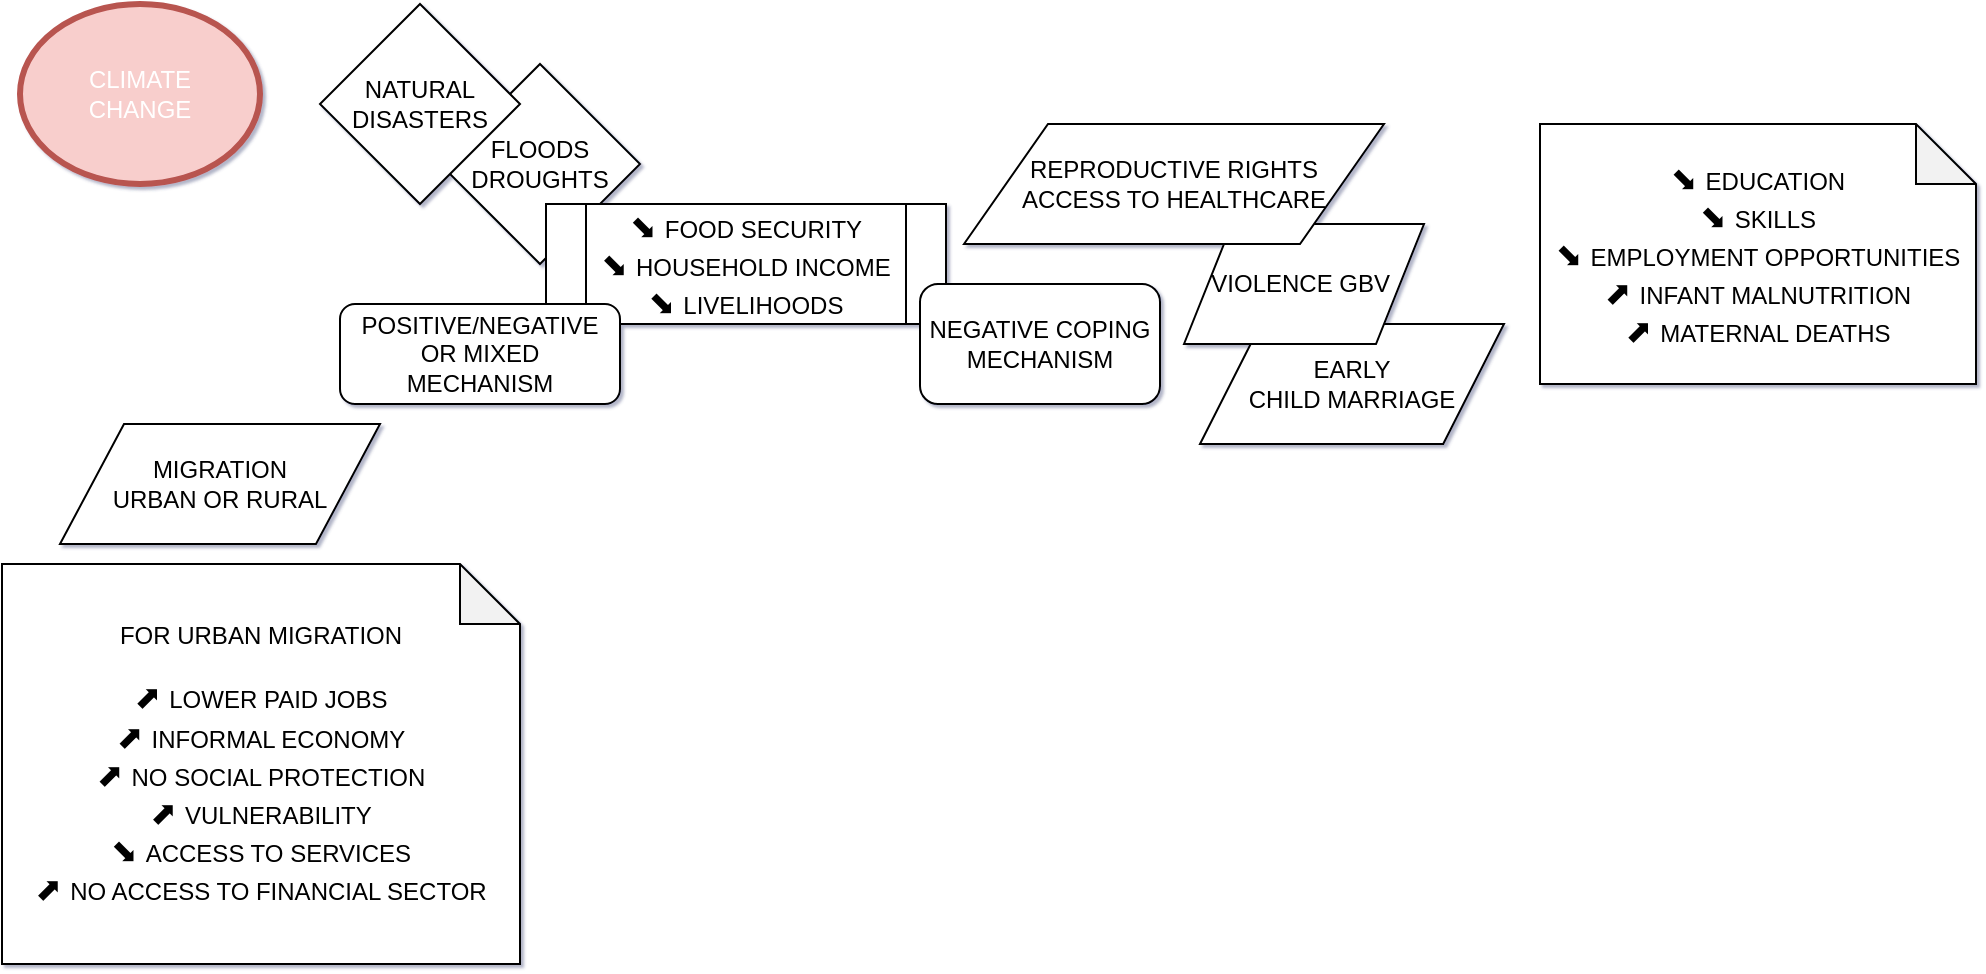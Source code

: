 <mxfile pages="1" version="11.2.4" type="github"><diagram id="MXgCGOP61cL0ZZhYfOxH" name="Page-1"><mxGraphModel dx="1422" dy="715" grid="1" gridSize="10" guides="1" tooltips="1" connect="1" arrows="1" fold="1" page="1" pageScale="1" pageWidth="827" pageHeight="1169" background="none" math="0" shadow="1"><root><mxCell id="0"/><mxCell id="1" parent="0"/><mxCell id="UucD02piExfavsBa_4tC-1" value="CLIMATE&lt;br&gt;CHANGE" style="ellipse;whiteSpace=wrap;html=1;fillColor=#f8cecc;strokeColor=#b85450;strokeWidth=3;fontColor=#FFFFFF;" parent="1" vertex="1"><mxGeometry x="20" y="20" width="120" height="90" as="geometry"/></mxCell><mxCell id="UucD02piExfavsBa_4tC-2" value="FLOODS&lt;br&gt;DROUGHTS" style="rhombus;whiteSpace=wrap;html=1;" parent="1" vertex="1"><mxGeometry x="230" y="50" width="100" height="100" as="geometry"/></mxCell><mxCell id="UucD02piExfavsBa_4tC-3" value="NATURAL&lt;br&gt;DISASTERS" style="rhombus;whiteSpace=wrap;html=1;" parent="1" vertex="1"><mxGeometry x="170" y="20" width="100" height="100" as="geometry"/></mxCell><mxCell id="UucD02piExfavsBa_4tC-4" value="&lt;span style=&quot;font-family: &amp;#34;segoe ui emoji&amp;#34; , &amp;#34;apple color emoji&amp;#34; , &amp;#34;noto color emoji&amp;#34;&quot;&gt;&lt;font style=&quot;font-size: 16px&quot;&gt;⬊&amp;nbsp;&lt;/font&gt;&lt;/span&gt;FOOD SECURITY&lt;br&gt;&lt;span style=&quot;font-family: &amp;#34;segoe ui emoji&amp;#34; , &amp;#34;apple color emoji&amp;#34; , &amp;#34;noto color emoji&amp;#34; ; font-size: 16px&quot;&gt;⬊&amp;nbsp;&lt;/span&gt;HOUSEHOLD INCOME&lt;br&gt;&lt;span style=&quot;font-family: &amp;#34;segoe ui emoji&amp;#34; , &amp;#34;apple color emoji&amp;#34; , &amp;#34;noto color emoji&amp;#34; ; font-size: 16px&quot;&gt;⬊&amp;nbsp;&lt;/span&gt;LIVELIHOODS" style="shape=process;whiteSpace=wrap;html=1;backgroundOutline=1;" parent="1" vertex="1"><mxGeometry x="283" y="120" width="200" height="60" as="geometry"/></mxCell><mxCell id="UucD02piExfavsBa_4tC-5" value="NEGATIVE COPING&lt;br/&gt;MECHANISM" style="rounded=1;whiteSpace=wrap;html=1;" parent="1" vertex="1"><mxGeometry x="470" y="160" width="120" height="60" as="geometry"/></mxCell><mxCell id="UucD02piExfavsBa_4tC-6" value="EARLY&lt;br/&gt;CHILD MARRIAGE" style="shape=parallelogram;perimeter=parallelogramPerimeter;whiteSpace=wrap;html=1;" parent="1" vertex="1"><mxGeometry x="610" y="180" width="152" height="60" as="geometry"/></mxCell><mxCell id="UucD02piExfavsBa_4tC-7" value="VIOLENCE GBV&amp;nbsp;" style="shape=parallelogram;perimeter=parallelogramPerimeter;whiteSpace=wrap;html=1;" parent="1" vertex="1"><mxGeometry x="602" y="130" width="120" height="60" as="geometry"/></mxCell><mxCell id="fu2-DmXrUtbCSdYYjydA-2" value="&lt;span style=&quot;text-align: left ; white-space: nowrap&quot;&gt;REPRODUCTIVE RIGHTS&lt;/span&gt;&lt;br style=&quot;text-align: left ; white-space: nowrap&quot;&gt;&lt;span style=&quot;text-align: left ; white-space: nowrap&quot;&gt;ACCESS TO HEALTHCARE&lt;/span&gt;" style="shape=parallelogram;perimeter=parallelogramPerimeter;whiteSpace=wrap;html=1;" parent="1" vertex="1"><mxGeometry x="492" y="80" width="210" height="60" as="geometry"/></mxCell><mxCell id="fu2-DmXrUtbCSdYYjydA-3" value="&lt;span style=&quot;font-family: &amp;#34;segoe ui emoji&amp;#34; , &amp;#34;apple color emoji&amp;#34; , &amp;#34;noto color emoji&amp;#34; ; font-size: 16px&quot;&gt;⬊&amp;nbsp;&lt;/span&gt;EDUCATION&lt;br&gt;&lt;span style=&quot;font-family: &amp;#34;segoe ui emoji&amp;#34; , &amp;#34;apple color emoji&amp;#34; , &amp;#34;noto color emoji&amp;#34; ; font-size: 16px&quot;&gt;⬊&amp;nbsp;&lt;/span&gt;SKILLS&lt;br&gt;&lt;span style=&quot;font-family: &amp;#34;segoe ui emoji&amp;#34; , &amp;#34;apple color emoji&amp;#34; , &amp;#34;noto color emoji&amp;#34; ; font-size: 16px&quot;&gt;⬊&amp;nbsp;&lt;/span&gt;EMPLOYMENT OPPORTUNITIES&lt;br&gt;&lt;span style=&quot;font-family: &amp;#34;segoe ui emoji&amp;#34; , &amp;#34;apple color emoji&amp;#34; , &amp;#34;noto color emoji&amp;#34;&quot;&gt;&lt;font style=&quot;font-size: 16px&quot;&gt;⬈&amp;nbsp;&lt;/font&gt;&lt;/span&gt;INFANT MALNUTRITION&lt;br&gt;&lt;span style=&quot;font-family: &amp;#34;segoe ui emoji&amp;#34; , &amp;#34;apple color emoji&amp;#34; , &amp;#34;noto color emoji&amp;#34; ; font-size: 16px&quot;&gt;⬈&amp;nbsp;&lt;/span&gt;MATERNAL DEATHS" style="shape=note;whiteSpace=wrap;html=1;backgroundOutline=1;darkOpacity=0.05;" parent="1" vertex="1"><mxGeometry x="780" y="80" width="218" height="130" as="geometry"/></mxCell><mxCell id="fu2-DmXrUtbCSdYYjydA-4" value="POSITIVE/NEGATIVE&lt;br/&gt;OR MIXED&lt;br/&gt;MECHANISM" style="rounded=1;whiteSpace=wrap;html=1;" parent="1" vertex="1"><mxGeometry x="180" y="170" width="140" height="50" as="geometry"/></mxCell><mxCell id="fu2-DmXrUtbCSdYYjydA-5" value="MIGRATION&lt;br&gt;URBAN OR RURAL" style="shape=parallelogram;perimeter=parallelogramPerimeter;whiteSpace=wrap;html=1;" parent="1" vertex="1"><mxGeometry x="40" y="230" width="160" height="60" as="geometry"/></mxCell><mxCell id="fu2-DmXrUtbCSdYYjydA-6" value="FOR URBAN MIGRATION&lt;br&gt;&lt;br&gt;&lt;span style=&quot;font-family: &amp;#34;segoe ui emoji&amp;#34; , &amp;#34;apple color emoji&amp;#34; , &amp;#34;noto color emoji&amp;#34; ; font-size: 16px&quot;&gt;⬈&amp;nbsp;&lt;/span&gt;LOWER PAID JOBS&lt;br&gt;&lt;span style=&quot;font-family: &amp;#34;segoe ui emoji&amp;#34; , &amp;#34;apple color emoji&amp;#34; , &amp;#34;noto color emoji&amp;#34; ; font-size: 16px&quot;&gt;⬈&amp;nbsp;&lt;/span&gt;INFORMAL ECONOMY&lt;br&gt;&lt;span style=&quot;font-family: &amp;#34;segoe ui emoji&amp;#34; , &amp;#34;apple color emoji&amp;#34; , &amp;#34;noto color emoji&amp;#34; ; font-size: 16px&quot;&gt;⬈&amp;nbsp;&lt;/span&gt;NO SOCIAL PROTECTION&lt;br&gt;&lt;span style=&quot;font-family: &amp;#34;segoe ui emoji&amp;#34; , &amp;#34;apple color emoji&amp;#34; , &amp;#34;noto color emoji&amp;#34; ; font-size: 16px&quot;&gt;⬈&amp;nbsp;&lt;/span&gt;VULNERABILITY&lt;br&gt;&lt;span style=&quot;font-family: &amp;#34;segoe ui emoji&amp;#34; , &amp;#34;apple color emoji&amp;#34; , &amp;#34;noto color emoji&amp;#34; ; font-size: 16px&quot;&gt;⬊&amp;nbsp;&lt;/span&gt;ACCESS TO SERVICES&lt;br&gt;&lt;span style=&quot;font-family: &amp;#34;segoe ui emoji&amp;#34; , &amp;#34;apple color emoji&amp;#34; , &amp;#34;noto color emoji&amp;#34; ; font-size: 16px&quot;&gt;⬈&amp;nbsp;&lt;/span&gt;NO ACCESS TO FINANCIAL SECTOR" style="shape=note;whiteSpace=wrap;html=1;backgroundOutline=1;darkOpacity=0.05;" parent="1" vertex="1"><mxGeometry x="11" y="300" width="259" height="200" as="geometry"/></mxCell></root></mxGraphModel></diagram></mxfile>